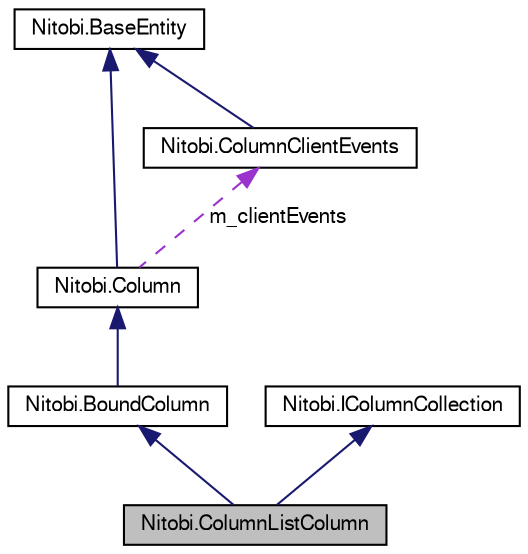 digraph G
{
  bgcolor="transparent";
  edge [fontname="FreeSans",fontsize=10,labelfontname="FreeSans",labelfontsize=10];
  node [fontname="FreeSans",fontsize=10,shape=record];
  Node1 [label="Nitobi.ColumnListColumn",height=0.2,width=0.4,color="black", fillcolor="grey75", style="filled" fontcolor="black"];
  Node2 -> Node1 [dir=back,color="midnightblue",fontsize=10,style="solid",fontname="FreeSans"];
  Node2 [label="Nitobi.BoundColumn",height=0.2,width=0.4,color="black",URL="$class_nitobi_1_1_bound_column.html"];
  Node3 -> Node2 [dir=back,color="midnightblue",fontsize=10,style="solid",fontname="FreeSans"];
  Node3 [label="Nitobi.Column",height=0.2,width=0.4,color="black",URL="$class_nitobi_1_1_column.html"];
  Node4 -> Node3 [dir=back,color="midnightblue",fontsize=10,style="solid",fontname="FreeSans"];
  Node4 [label="Nitobi.BaseEntity",height=0.2,width=0.4,color="black",URL="$class_nitobi_1_1_base_entity.html"];
  Node5 -> Node3 [dir=back,color="darkorchid3",fontsize=10,style="dashed",label="m_clientEvents",fontname="FreeSans"];
  Node5 [label="Nitobi.ColumnClientEvents",height=0.2,width=0.4,color="black",URL="$class_nitobi_1_1_column_client_events.html"];
  Node4 -> Node5 [dir=back,color="midnightblue",fontsize=10,style="solid",fontname="FreeSans"];
  Node6 -> Node1 [dir=back,color="midnightblue",fontsize=10,style="solid",fontname="FreeSans"];
  Node6 [label="Nitobi.IColumnCollection",height=0.2,width=0.4,color="black",URL="$interface_nitobi_1_1_i_column_collection.html"];
}
